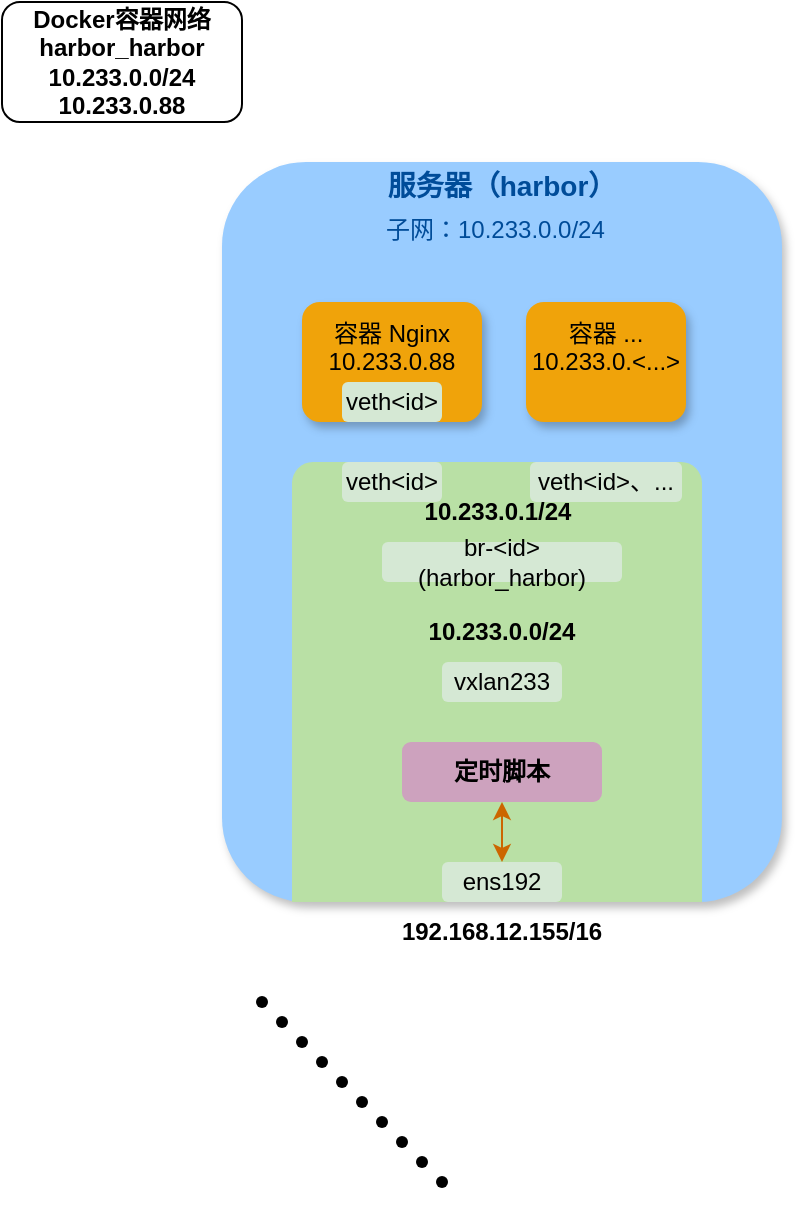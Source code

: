 <mxfile version="22.1.11" type="github">
  <diagram name="第 1 页" id="x2SoXymloEqKyPD_Y4rw">
    <mxGraphModel dx="547" dy="753" grid="1" gridSize="10" guides="1" tooltips="1" connect="1" arrows="1" fold="1" page="1" pageScale="1" pageWidth="827" pageHeight="1169" math="0" shadow="0">
      <root>
        <mxCell id="0" />
        <mxCell id="1" parent="0" />
        <mxCell id="RxqqW9vf8jTpbXpibjCa-1" value="" style="rounded=1;whiteSpace=wrap;html=1;labelBackgroundColor=none;labelBorderColor=none;fillColor=#99CCFF;strokeColor=none;shadow=1;" vertex="1" parent="1">
          <mxGeometry x="200" y="90" width="280" height="370" as="geometry" />
        </mxCell>
        <mxCell id="RxqqW9vf8jTpbXpibjCa-2" value="&lt;div style=&quot;font-size: 14px;&quot;&gt;服务器（harbor）&lt;/div&gt;&lt;div style=&quot;font-size: 14px;&quot;&gt;&lt;br&gt;&lt;/div&gt;" style="text;html=1;align=center;verticalAlign=middle;whiteSpace=wrap;rounded=0;fontStyle=1;fontColor=#004C99;fontSize=14;" vertex="1" parent="1">
          <mxGeometry x="270" y="100" width="140" height="20" as="geometry" />
        </mxCell>
        <mxCell id="RxqqW9vf8jTpbXpibjCa-4" value="&lt;div align=&quot;right&quot;&gt;192.168.12.155/16&lt;/div&gt;" style="text;html=1;strokeColor=none;fillColor=none;align=center;verticalAlign=middle;whiteSpace=wrap;rounded=0;fontStyle=1" vertex="1" parent="1">
          <mxGeometry x="310" y="460" width="60" height="30" as="geometry" />
        </mxCell>
        <mxCell id="RxqqW9vf8jTpbXpibjCa-5" value="" style="shape=waypoint;sketch=0;fillStyle=solid;size=6;pointerEvents=1;points=[];fillColor=none;resizable=0;rotatable=0;perimeter=centerPerimeter;snapToPoint=1;" vertex="1" parent="1">
          <mxGeometry x="210" y="500" width="20" height="20" as="geometry" />
        </mxCell>
        <mxCell id="RxqqW9vf8jTpbXpibjCa-6" value="" style="shape=waypoint;sketch=0;fillStyle=solid;size=6;pointerEvents=1;points=[];fillColor=none;resizable=0;rotatable=0;perimeter=centerPerimeter;snapToPoint=1;" vertex="1" parent="1">
          <mxGeometry x="220" y="510" width="20" height="20" as="geometry" />
        </mxCell>
        <mxCell id="RxqqW9vf8jTpbXpibjCa-7" value="" style="shape=waypoint;sketch=0;fillStyle=solid;size=6;pointerEvents=1;points=[];fillColor=none;resizable=0;rotatable=0;perimeter=centerPerimeter;snapToPoint=1;" vertex="1" parent="1">
          <mxGeometry x="230" y="520" width="20" height="20" as="geometry" />
        </mxCell>
        <mxCell id="RxqqW9vf8jTpbXpibjCa-8" value="" style="shape=waypoint;sketch=0;fillStyle=solid;size=6;pointerEvents=1;points=[];fillColor=none;resizable=0;rotatable=0;perimeter=centerPerimeter;snapToPoint=1;" vertex="1" parent="1">
          <mxGeometry x="240" y="530" width="20" height="20" as="geometry" />
        </mxCell>
        <mxCell id="RxqqW9vf8jTpbXpibjCa-9" value="" style="shape=waypoint;sketch=0;fillStyle=solid;size=6;pointerEvents=1;points=[];fillColor=none;resizable=0;rotatable=0;perimeter=centerPerimeter;snapToPoint=1;" vertex="1" parent="1">
          <mxGeometry x="250" y="540" width="20" height="20" as="geometry" />
        </mxCell>
        <mxCell id="RxqqW9vf8jTpbXpibjCa-10" value="" style="shape=waypoint;sketch=0;fillStyle=solid;size=6;pointerEvents=1;points=[];fillColor=none;resizable=0;rotatable=0;perimeter=centerPerimeter;snapToPoint=1;" vertex="1" parent="1">
          <mxGeometry x="260" y="550" width="20" height="20" as="geometry" />
        </mxCell>
        <mxCell id="RxqqW9vf8jTpbXpibjCa-11" value="" style="shape=waypoint;sketch=0;fillStyle=solid;size=6;pointerEvents=1;points=[];fillColor=none;resizable=0;rotatable=0;perimeter=centerPerimeter;snapToPoint=1;" vertex="1" parent="1">
          <mxGeometry x="270" y="560" width="20" height="20" as="geometry" />
        </mxCell>
        <mxCell id="RxqqW9vf8jTpbXpibjCa-12" value="" style="shape=waypoint;sketch=0;fillStyle=solid;size=6;pointerEvents=1;points=[];fillColor=none;resizable=0;rotatable=0;perimeter=centerPerimeter;snapToPoint=1;" vertex="1" parent="1">
          <mxGeometry x="280" y="570" width="20" height="20" as="geometry" />
        </mxCell>
        <mxCell id="RxqqW9vf8jTpbXpibjCa-13" value="" style="shape=waypoint;sketch=0;fillStyle=solid;size=6;pointerEvents=1;points=[];fillColor=none;resizable=0;rotatable=0;perimeter=centerPerimeter;snapToPoint=1;" vertex="1" parent="1">
          <mxGeometry x="290" y="580" width="20" height="20" as="geometry" />
        </mxCell>
        <mxCell id="RxqqW9vf8jTpbXpibjCa-14" value="" style="shape=waypoint;sketch=0;fillStyle=solid;size=6;pointerEvents=1;points=[];fillColor=none;resizable=0;rotatable=0;perimeter=centerPerimeter;snapToPoint=1;" vertex="1" parent="1">
          <mxGeometry x="300" y="590" width="20" height="20" as="geometry" />
        </mxCell>
        <mxCell id="RxqqW9vf8jTpbXpibjCa-15" value="&lt;div&gt;Docker容器网络&lt;/div&gt;&lt;div&gt;harbor_harbor&lt;/div&gt;&lt;div&gt;10.233.0.0/24&lt;/div&gt;&lt;div&gt;10.233.0.88&lt;/div&gt;" style="rounded=1;whiteSpace=wrap;html=1;fontStyle=1" vertex="1" parent="1">
          <mxGeometry x="90" y="10" width="120" height="60" as="geometry" />
        </mxCell>
        <mxCell id="RxqqW9vf8jTpbXpibjCa-16" value="" style="rounded=1;whiteSpace=wrap;html=1;fillColor=#B9E0A5;strokeColor=none;" vertex="1" parent="1">
          <mxGeometry x="235" y="240" width="205" height="70" as="geometry" />
        </mxCell>
        <mxCell id="RxqqW9vf8jTpbXpibjCa-19" value="" style="rounded=0;whiteSpace=wrap;html=1;fillColor=#B9E0A5;strokeColor=none;fontColor=#ffffff;" vertex="1" parent="1">
          <mxGeometry x="235" y="290" width="205" height="170" as="geometry" />
        </mxCell>
        <mxCell id="RxqqW9vf8jTpbXpibjCa-22" value="&lt;div&gt;容器 Nginx&lt;/div&gt;&lt;div&gt;10.233.0.88&lt;/div&gt;&lt;div&gt;&lt;br&gt;&lt;/div&gt;" style="rounded=1;whiteSpace=wrap;html=1;fillColor=#F0A30A;fontColor=#000000;strokeColor=none;fillStyle=auto;glass=0;shadow=1;" vertex="1" parent="1">
          <mxGeometry x="240" y="160" width="90" height="60" as="geometry" />
        </mxCell>
        <mxCell id="RxqqW9vf8jTpbXpibjCa-24" value="&lt;div&gt;ens192&lt;/div&gt;" style="rounded=1;whiteSpace=wrap;html=1;fillColor=#D5E8D4;strokeColor=none;" vertex="1" parent="1">
          <mxGeometry x="310" y="440" width="60" height="20" as="geometry" />
        </mxCell>
        <mxCell id="RxqqW9vf8jTpbXpibjCa-25" value="定时脚本" style="rounded=1;whiteSpace=wrap;html=1;strokeColor=none;fillColor=#CDA2BE;fontStyle=1" vertex="1" parent="1">
          <mxGeometry x="290" y="380" width="100" height="30" as="geometry" />
        </mxCell>
        <mxCell id="RxqqW9vf8jTpbXpibjCa-26" value="&lt;div&gt;vxlan233&lt;/div&gt;" style="rounded=1;whiteSpace=wrap;html=1;fillColor=#D5E8D4;strokeColor=none;" vertex="1" parent="1">
          <mxGeometry x="310" y="340" width="60" height="20" as="geometry" />
        </mxCell>
        <mxCell id="RxqqW9vf8jTpbXpibjCa-28" value="&lt;div&gt;10.233.0.0/24&lt;/div&gt;" style="text;html=1;strokeColor=none;fillColor=none;align=center;verticalAlign=middle;whiteSpace=wrap;rounded=0;fontStyle=1" vertex="1" parent="1">
          <mxGeometry x="310" y="320" width="60" height="10" as="geometry" />
        </mxCell>
        <mxCell id="RxqqW9vf8jTpbXpibjCa-30" value="" style="endArrow=classic;startArrow=classic;rounded=0;exitX=0.5;exitY=1;exitDx=0;exitDy=0;entryX=0.5;entryY=0;entryDx=0;entryDy=0;labelBackgroundColor=none;fontColor=none;noLabel=1;fillColor=#f0a30a;strokeColor=#CC6600;" edge="1" parent="1" source="RxqqW9vf8jTpbXpibjCa-25" target="RxqqW9vf8jTpbXpibjCa-24">
          <mxGeometry width="50" height="50" relative="1" as="geometry">
            <mxPoint x="310" y="390" as="sourcePoint" />
            <mxPoint x="360" y="340" as="targetPoint" />
          </mxGeometry>
        </mxCell>
        <mxCell id="RxqqW9vf8jTpbXpibjCa-31" value="&lt;div&gt;br-&amp;lt;id&amp;gt;&lt;br&gt;&lt;/div&gt;&lt;div&gt;(harbor_harbor)&lt;/div&gt;" style="rounded=1;whiteSpace=wrap;html=1;fillColor=#D5E8D4;strokeColor=none;" vertex="1" parent="1">
          <mxGeometry x="280" y="280" width="120" height="20" as="geometry" />
        </mxCell>
        <mxCell id="RxqqW9vf8jTpbXpibjCa-32" value="&lt;div&gt;10.233.0.1/24&lt;/div&gt;" style="text;html=1;strokeColor=none;fillColor=none;align=center;verticalAlign=middle;whiteSpace=wrap;rounded=0;fontStyle=1" vertex="1" parent="1">
          <mxGeometry x="307.5" y="260" width="60" height="10" as="geometry" />
        </mxCell>
        <mxCell id="RxqqW9vf8jTpbXpibjCa-35" value="veth&amp;lt;id&amp;gt;、..." style="rounded=1;whiteSpace=wrap;html=1;fillColor=#D5E8D4;strokeColor=none;" vertex="1" parent="1">
          <mxGeometry x="354" y="240" width="76" height="20" as="geometry" />
        </mxCell>
        <mxCell id="RxqqW9vf8jTpbXpibjCa-36" value="&lt;div&gt;容器 ...&lt;/div&gt;&lt;div&gt;10.233.0.&amp;lt;...&amp;gt;&lt;br&gt;&lt;/div&gt;&lt;div&gt;&lt;br&gt;&lt;/div&gt;" style="rounded=1;whiteSpace=wrap;html=1;fillColor=#F0A30A;fontColor=#000000;strokeColor=none;fillStyle=auto;glass=0;shadow=1;" vertex="1" parent="1">
          <mxGeometry x="352" y="160" width="80" height="60" as="geometry" />
        </mxCell>
        <mxCell id="RxqqW9vf8jTpbXpibjCa-37" value="veth&amp;lt;id&amp;gt;" style="rounded=1;whiteSpace=wrap;html=1;fillColor=#D5E8D4;strokeColor=none;" vertex="1" parent="1">
          <mxGeometry x="260" y="200" width="50" height="20" as="geometry" />
        </mxCell>
        <mxCell id="RxqqW9vf8jTpbXpibjCa-38" value="veth&amp;lt;id&amp;gt;" style="rounded=1;whiteSpace=wrap;html=1;fillColor=#D5E8D4;strokeColor=none;" vertex="1" parent="1">
          <mxGeometry x="260" y="240" width="50" height="20" as="geometry" />
        </mxCell>
        <mxCell id="RxqqW9vf8jTpbXpibjCa-39" value="子网：10.233.0.0/24" style="text;whiteSpace=wrap;html=1;fontColor=#004C99;" vertex="1" parent="1">
          <mxGeometry x="280" y="110" width="140" height="20" as="geometry" />
        </mxCell>
      </root>
    </mxGraphModel>
  </diagram>
</mxfile>
